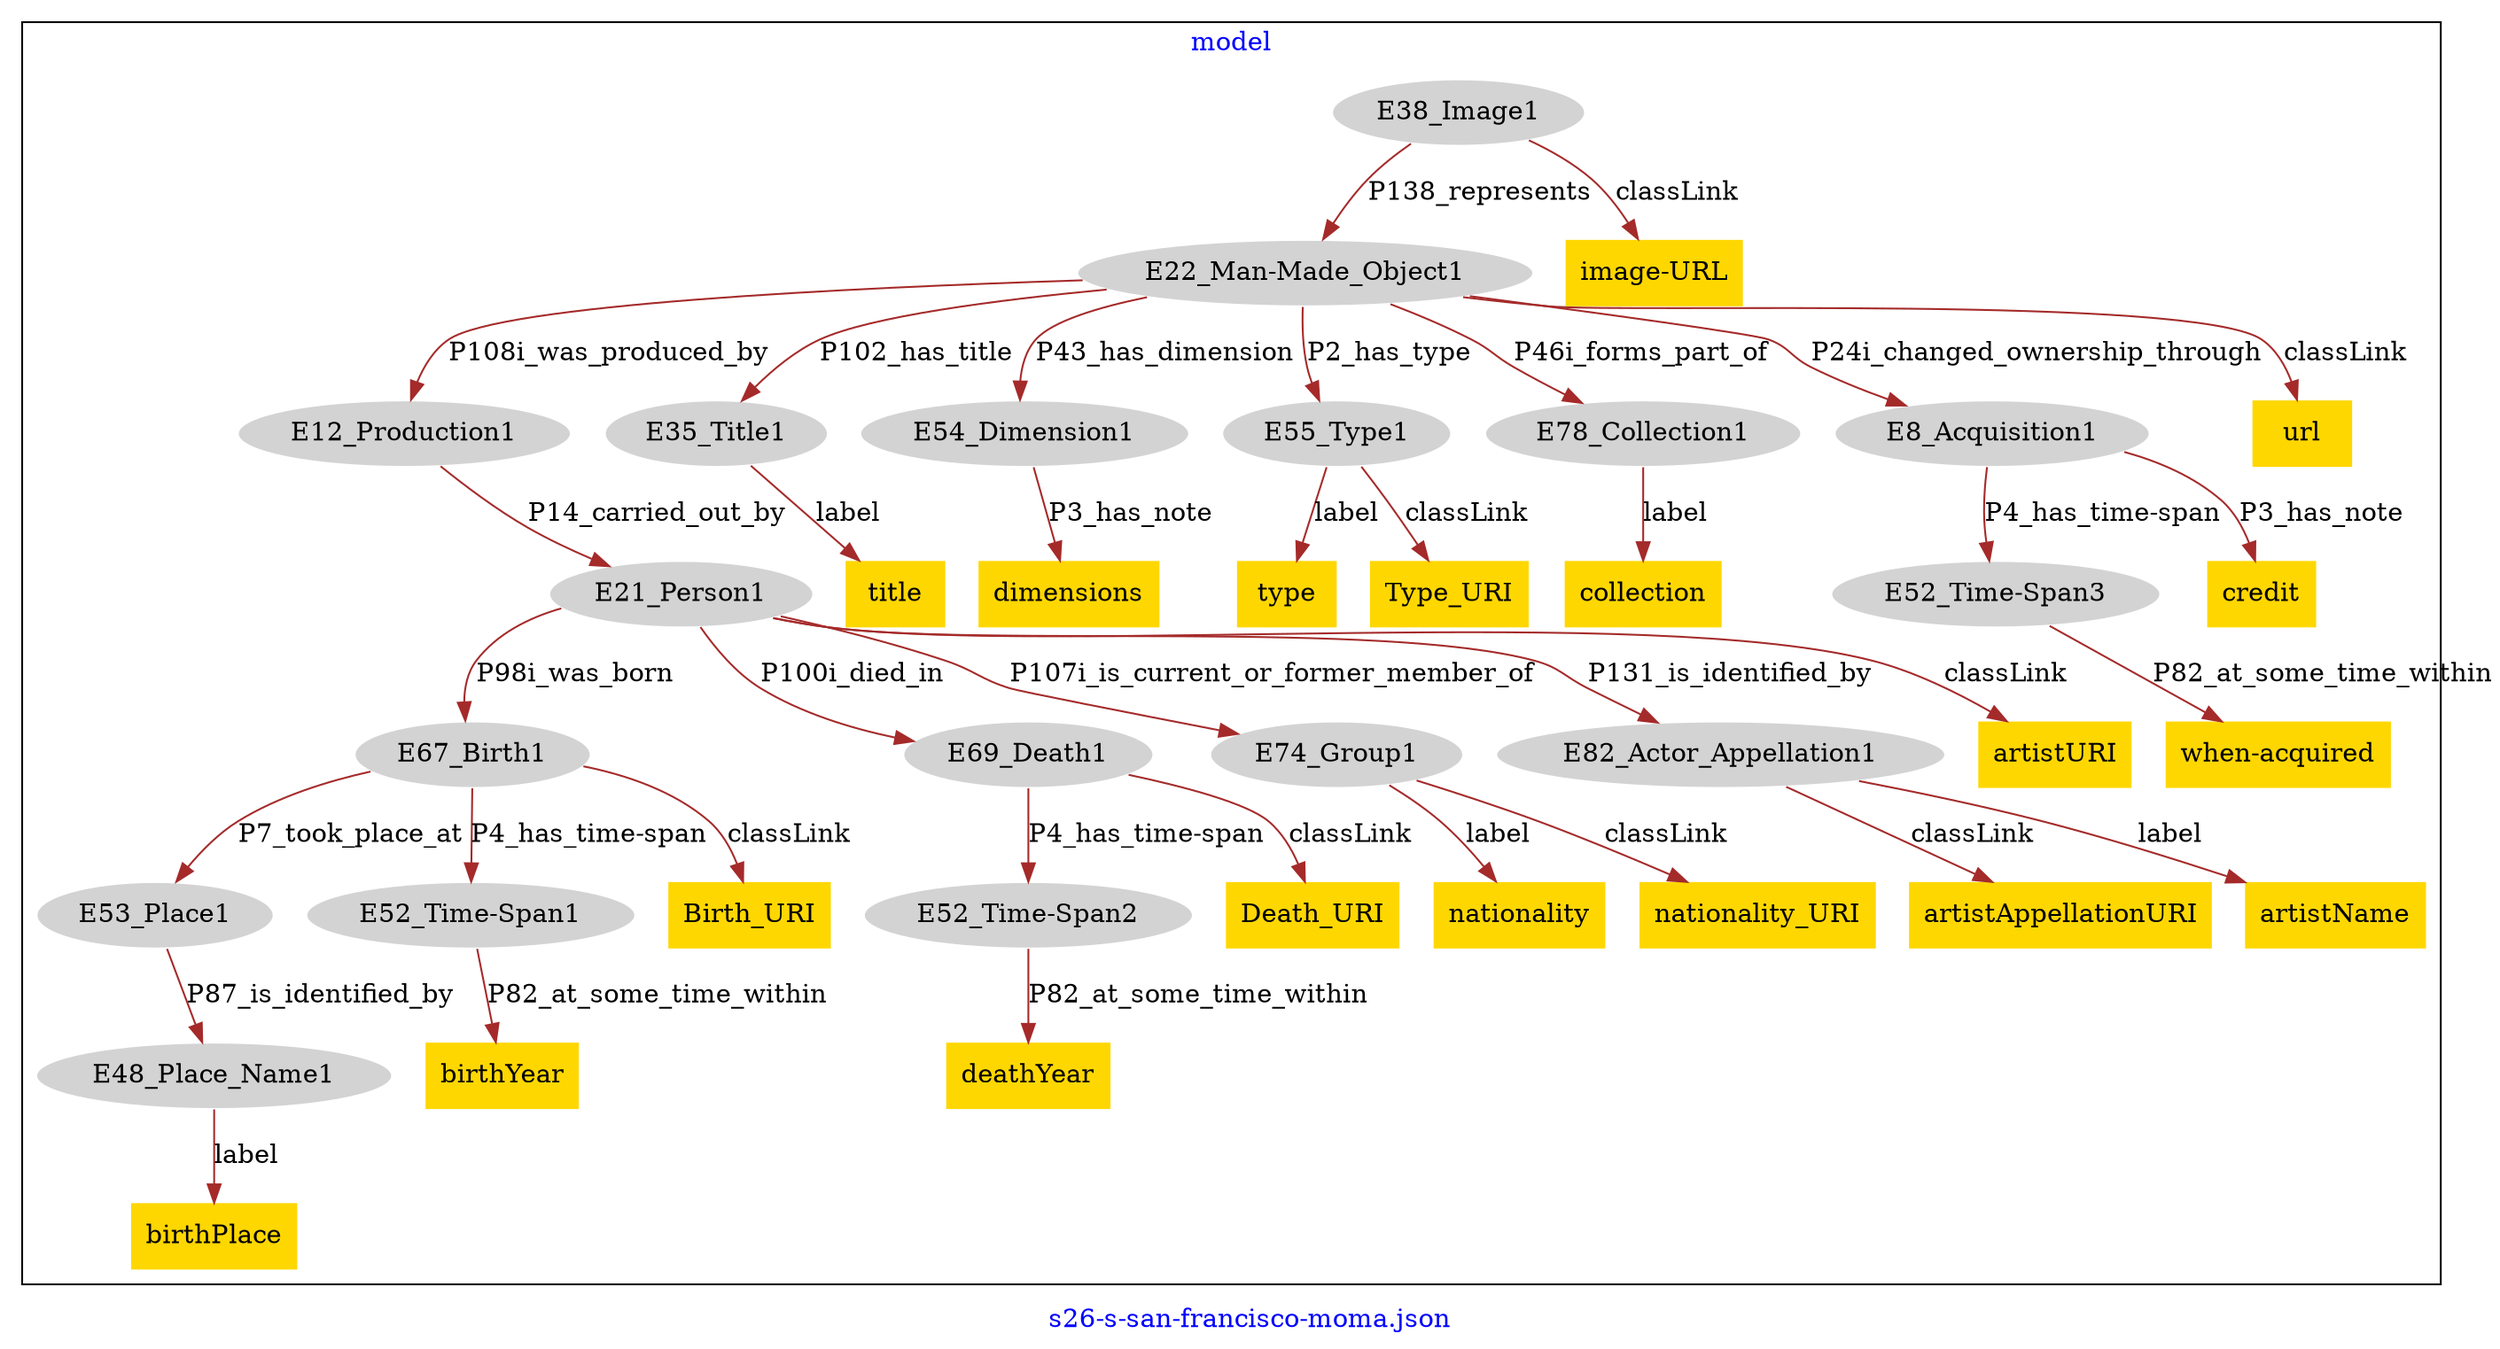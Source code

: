 digraph n0 {
fontcolor="blue"
remincross="true"
label="s26-s-san-francisco-moma.json"
subgraph cluster {
label="model"
n2[style="filled",color="white",fillcolor="lightgray",label="E12_Production1"];
n3[style="filled",color="white",fillcolor="lightgray",label="E21_Person1"];
n4[style="filled",color="white",fillcolor="lightgray",label="E67_Birth1"];
n5[style="filled",color="white",fillcolor="lightgray",label="E69_Death1"];
n6[style="filled",color="white",fillcolor="lightgray",label="E74_Group1"];
n7[style="filled",color="white",fillcolor="lightgray",label="E82_Actor_Appellation1"];
n8[style="filled",color="white",fillcolor="lightgray",label="E22_Man-Made_Object1"];
n9[style="filled",color="white",fillcolor="lightgray",label="E35_Title1"];
n10[style="filled",color="white",fillcolor="lightgray",label="E54_Dimension1"];
n11[style="filled",color="white",fillcolor="lightgray",label="E55_Type1"];
n12[style="filled",color="white",fillcolor="lightgray",label="E78_Collection1"];
n13[style="filled",color="white",fillcolor="lightgray",label="E8_Acquisition1"];
n14[style="filled",color="white",fillcolor="lightgray",label="E38_Image1"];
n15[style="filled",color="white",fillcolor="lightgray",label="E53_Place1"];
n16[style="filled",color="white",fillcolor="lightgray",label="E48_Place_Name1"];
n17[style="filled",color="white",fillcolor="lightgray",label="E52_Time-Span1"];
n18[style="filled",color="white",fillcolor="lightgray",label="E52_Time-Span2"];
n19[style="filled",color="white",fillcolor="lightgray",label="E52_Time-Span3"];
n20[shape="plaintext",style="filled",fillcolor="gold",label="artistAppellationURI"];
n21[shape="plaintext",style="filled",fillcolor="gold",label="artistName"];
n22[shape="plaintext",style="filled",fillcolor="gold",label="birthYear"];
n23[shape="plaintext",style="filled",fillcolor="gold",label="title"];
n24[shape="plaintext",style="filled",fillcolor="gold",label="Death_URI"];
n25[shape="plaintext",style="filled",fillcolor="gold",label="dimensions"];
n26[shape="plaintext",style="filled",fillcolor="gold",label="url"];
n27[shape="plaintext",style="filled",fillcolor="gold",label="image-URL"];
n28[shape="plaintext",style="filled",fillcolor="gold",label="type"];
n29[shape="plaintext",style="filled",fillcolor="gold",label="deathYear"];
n30[shape="plaintext",style="filled",fillcolor="gold",label="nationality"];
n31[shape="plaintext",style="filled",fillcolor="gold",label="when-acquired"];
n32[shape="plaintext",style="filled",fillcolor="gold",label="collection"];
n33[shape="plaintext",style="filled",fillcolor="gold",label="Type_URI"];
n34[shape="plaintext",style="filled",fillcolor="gold",label="Birth_URI"];
n35[shape="plaintext",style="filled",fillcolor="gold",label="credit"];
n36[shape="plaintext",style="filled",fillcolor="gold",label="birthPlace"];
n37[shape="plaintext",style="filled",fillcolor="gold",label="artistURI"];
n38[shape="plaintext",style="filled",fillcolor="gold",label="nationality_URI"];
}
n2 -> n3[color="brown",fontcolor="black",label="P14_carried_out_by"]
n3 -> n4[color="brown",fontcolor="black",label="P98i_was_born"]
n3 -> n5[color="brown",fontcolor="black",label="P100i_died_in"]
n3 -> n6[color="brown",fontcolor="black",label="P107i_is_current_or_former_member_of"]
n3 -> n7[color="brown",fontcolor="black",label="P131_is_identified_by"]
n8 -> n2[color="brown",fontcolor="black",label="P108i_was_produced_by"]
n8 -> n9[color="brown",fontcolor="black",label="P102_has_title"]
n8 -> n10[color="brown",fontcolor="black",label="P43_has_dimension"]
n8 -> n11[color="brown",fontcolor="black",label="P2_has_type"]
n8 -> n12[color="brown",fontcolor="black",label="P46i_forms_part_of"]
n8 -> n13[color="brown",fontcolor="black",label="P24i_changed_ownership_through"]
n14 -> n8[color="brown",fontcolor="black",label="P138_represents"]
n15 -> n16[color="brown",fontcolor="black",label="P87_is_identified_by"]
n4 -> n17[color="brown",fontcolor="black",label="P4_has_time-span"]
n4 -> n15[color="brown",fontcolor="black",label="P7_took_place_at"]
n5 -> n18[color="brown",fontcolor="black",label="P4_has_time-span"]
n13 -> n19[color="brown",fontcolor="black",label="P4_has_time-span"]
n7 -> n20[color="brown",fontcolor="black",label="classLink"]
n7 -> n21[color="brown",fontcolor="black",label="label"]
n17 -> n22[color="brown",fontcolor="black",label="P82_at_some_time_within"]
n9 -> n23[color="brown",fontcolor="black",label="label"]
n5 -> n24[color="brown",fontcolor="black",label="classLink"]
n10 -> n25[color="brown",fontcolor="black",label="P3_has_note"]
n8 -> n26[color="brown",fontcolor="black",label="classLink"]
n14 -> n27[color="brown",fontcolor="black",label="classLink"]
n11 -> n28[color="brown",fontcolor="black",label="label"]
n18 -> n29[color="brown",fontcolor="black",label="P82_at_some_time_within"]
n6 -> n30[color="brown",fontcolor="black",label="label"]
n19 -> n31[color="brown",fontcolor="black",label="P82_at_some_time_within"]
n12 -> n32[color="brown",fontcolor="black",label="label"]
n11 -> n33[color="brown",fontcolor="black",label="classLink"]
n4 -> n34[color="brown",fontcolor="black",label="classLink"]
n13 -> n35[color="brown",fontcolor="black",label="P3_has_note"]
n16 -> n36[color="brown",fontcolor="black",label="label"]
n3 -> n37[color="brown",fontcolor="black",label="classLink"]
n6 -> n38[color="brown",fontcolor="black",label="classLink"]
}
